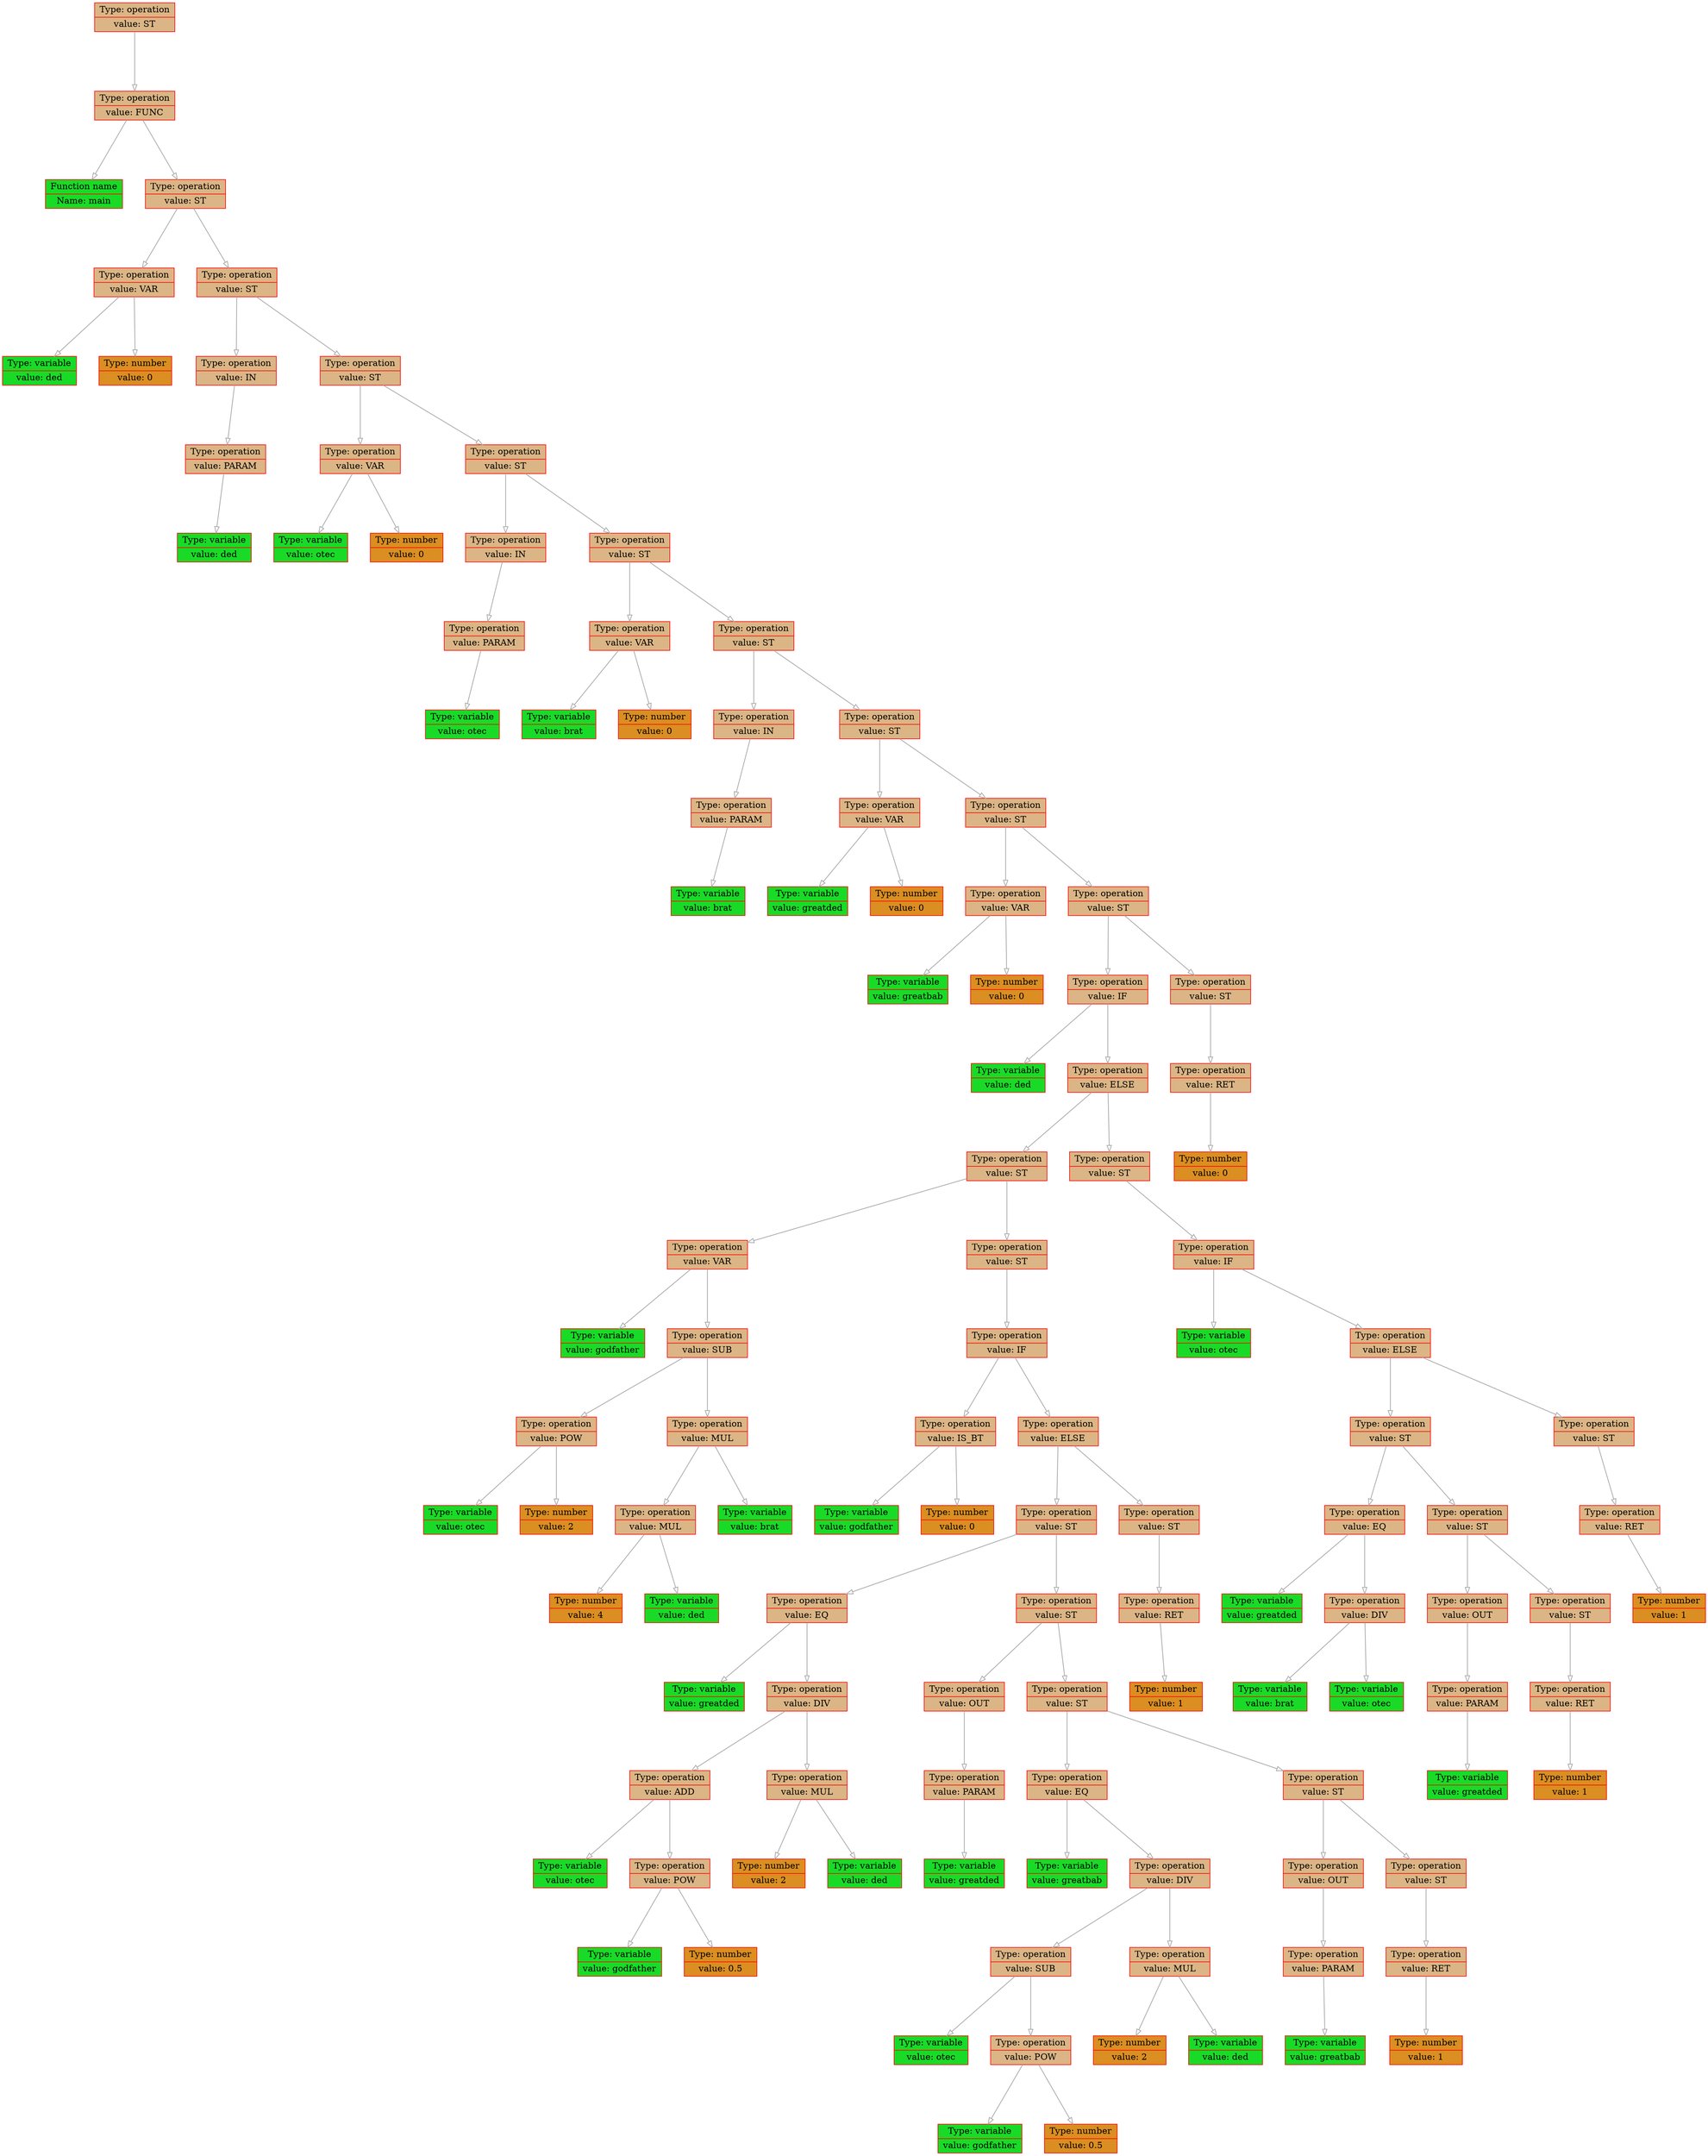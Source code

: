 
    digraph g {
        dpi      = 200;
        fontname = "Comic Sans MS";
        fontsize = 20;
        rankdir   =  TB;
        edge [color = darkgrey, arrowhead = onormal, arrowsize = 1, penwidth = 1.2]
        graph[fillcolor = lightgreen, ranksep = 1.3, nodesep = 0.5,
        style = "rounded, filled",color = green, penwidth = 2]

    Node000001ec66e4dcb0[shape=record, width=0.2, style="filled", color="red", fillcolor="#DBB585",label=" {Type: operation | value: ST}"] 
 
Node000001ec66e4e160[shape=record, width=0.2, style="filled", color="red", fillcolor="#DBB585",label=" {Type: operation | value: FUNC}"] 
 
Node000001ec66e41cc0[shape=record, width=0.2, style="filled", color="red", fillcolor="#19DB27",label=" {Function name | Name: main}"] 
 
Node000001ec66e4dd10[shape=record, width=0.2, style="filled", color="red", fillcolor="#DBB585",label=" {Type: operation | value: ST}"] 
 
Node000001ec66e41d50[shape=record, width=0.2, style="filled", color="red", fillcolor="#DBB585",label=" {Type: operation | value: VAR}"] 
 
Node000001ec66e41cf0[shape=record, width=0.2, style="filled", color="red", fillcolor="#19DB27",label=" {Type: variable | value: ded}"] 
 
Node000001ec66e41d20[shape=record, width=0.2, style="filled", color="red", fillcolor="#DB8E21",label=" {Type: number | value: 0}"] 
 
Node000001ec66e4e310[shape=record, width=0.2, style="filled", color="red", fillcolor="#DBB585",label=" {Type: operation | value: ST}"] 
 
Node000001ec66c95e80[shape=record, width=0.2, style="filled", color="red", fillcolor="#DBB585",label=" {Type: operation | value: IN}"] 
 
Node000001ec66e41db0[shape=record, width=0.2, style="filled", color="red", fillcolor="#DBB585",label=" {Type: operation | value: PARAM}"] 
 
Node000001ec66e41d80[shape=record, width=0.2, style="filled", color="red", fillcolor="#19DB27",label=" {Type: variable | value: ded}"] 
 
Node000001ec66e4e2e0[shape=record, width=0.2, style="filled", color="red", fillcolor="#DBB585",label=" {Type: operation | value: ST}"] 
 
Node000001ec66c95f10[shape=record, width=0.2, style="filled", color="red", fillcolor="#DBB585",label=" {Type: operation | value: VAR}"] 
 
Node000001ec66c95eb0[shape=record, width=0.2, style="filled", color="red", fillcolor="#19DB27",label=" {Type: variable | value: otec}"] 
 
Node000001ec66c95ee0[shape=record, width=0.2, style="filled", color="red", fillcolor="#DB8E21",label=" {Type: number | value: 0}"] 
 
Node000001ec66e4e040[shape=record, width=0.2, style="filled", color="red", fillcolor="#DBB585",label=" {Type: operation | value: ST}"] 
 
Node000001ec66c95fa0[shape=record, width=0.2, style="filled", color="red", fillcolor="#DBB585",label=" {Type: operation | value: IN}"] 
 
Node000001ec66c95f70[shape=record, width=0.2, style="filled", color="red", fillcolor="#DBB585",label=" {Type: operation | value: PARAM}"] 
 
Node000001ec66c95f40[shape=record, width=0.2, style="filled", color="red", fillcolor="#19DB27",label=" {Type: variable | value: otec}"] 
 
Node000001ec66e4e130[shape=record, width=0.2, style="filled", color="red", fillcolor="#DBB585",label=" {Type: operation | value: ST}"] 
 
Node000001ec66c96290[shape=record, width=0.2, style="filled", color="red", fillcolor="#DBB585",label=" {Type: operation | value: VAR}"] 
 
Node000001ec66c95fd0[shape=record, width=0.2, style="filled", color="red", fillcolor="#19DB27",label=" {Type: variable | value: brat}"] 
 
Node000001ec66c960b0[shape=record, width=0.2, style="filled", color="red", fillcolor="#DB8E21",label=" {Type: number | value: 0}"] 
 
Node000001ec66e4e1c0[shape=record, width=0.2, style="filled", color="red", fillcolor="#DBB585",label=" {Type: operation | value: ST}"] 
 
Node000001ec66c96350[shape=record, width=0.2, style="filled", color="red", fillcolor="#DBB585",label=" {Type: operation | value: IN}"] 
 
Node000001ec66c961a0[shape=record, width=0.2, style="filled", color="red", fillcolor="#DBB585",label=" {Type: operation | value: PARAM}"] 
 
Node000001ec66c96170[shape=record, width=0.2, style="filled", color="red", fillcolor="#19DB27",label=" {Type: variable | value: brat}"] 
 
Node000001ec66e4e250[shape=record, width=0.2, style="filled", color="red", fillcolor="#DBB585",label=" {Type: operation | value: ST}"] 
 
Node000001ec66c96140[shape=record, width=0.2, style="filled", color="red", fillcolor="#DBB585",label=" {Type: operation | value: VAR}"] 
 
Node000001ec66c963b0[shape=record, width=0.2, style="filled", color="red", fillcolor="#19DB27",label=" {Type: variable | value: greatded}"] 
 
Node000001ec66c96260[shape=record, width=0.2, style="filled", color="red", fillcolor="#DB8E21",label=" {Type: number | value: 0}"] 
 
Node000001ec66e4d530[shape=record, width=0.2, style="filled", color="red", fillcolor="#DBB585",label=" {Type: operation | value: ST}"] 
 
Node000001ec66c96230[shape=record, width=0.2, style="filled", color="red", fillcolor="#DBB585",label=" {Type: operation | value: VAR}"] 
 
Node000001ec66c96380[shape=record, width=0.2, style="filled", color="red", fillcolor="#19DB27",label=" {Type: variable | value: greatbab}"] 
 
Node000001ec66c962c0[shape=record, width=0.2, style="filled", color="red", fillcolor="#DB8E21",label=" {Type: number | value: 0}"] 
 
Node000001ec66e4db60[shape=record, width=0.2, style="filled", color="red", fillcolor="#DBB585",label=" {Type: operation | value: ST}"] 
 
Node000001ec66e4db00[shape=record, width=0.2, style="filled", color="red", fillcolor="#DBB585",label=" {Type: operation | value: IF}"] 
 
Node000001ec66c96050[shape=record, width=0.2, style="filled", color="red", fillcolor="#19DB27",label=" {Type: variable | value: ded}"] 
 
Node000001ec66e4d950[shape=record, width=0.2, style="filled", color="red", fillcolor="#DBB585",label=" {Type: operation | value: ELSE}"] 
 
Node000001ec66e4d560[shape=record, width=0.2, style="filled", color="red", fillcolor="#DBB585",label=" {Type: operation | value: ST}"] 
 
Node000001ec66c96760[shape=record, width=0.2, style="filled", color="red", fillcolor="#DBB585",label=" {Type: operation | value: VAR}"] 
 
Node000001ec66c962f0[shape=record, width=0.2, style="filled", color="red", fillcolor="#19DB27",label=" {Type: variable | value: godfather}"] 
 
Node000001ec66c96820[shape=record, width=0.2, style="filled", color="red", fillcolor="#DBB585",label=" {Type: operation | value: SUB}"] 
 
Node000001ec66c96320[shape=record, width=0.2, style="filled", color="red", fillcolor="#DBB585",label=" {Type: operation | value: POW}"] 
 
Node000001ec66c961d0[shape=record, width=0.2, style="filled", color="red", fillcolor="#19DB27",label=" {Type: variable | value: otec}"] 
 
Node000001ec66c96080[shape=record, width=0.2, style="filled", color="red", fillcolor="#DB8E21",label=" {Type: number | value: 2}"] 
 
Node000001ec66c96700[shape=record, width=0.2, style="filled", color="red", fillcolor="#DBB585",label=" {Type: operation | value: MUL}"] 
 
Node000001ec66c96200[shape=record, width=0.2, style="filled", color="red", fillcolor="#DBB585",label=" {Type: operation | value: MUL}"] 
 
Node000001ec66c960e0[shape=record, width=0.2, style="filled", color="red", fillcolor="#DB8E21",label=" {Type: number | value: 4}"] 
 
Node000001ec66c96110[shape=record, width=0.2, style="filled", color="red", fillcolor="#19DB27",label=" {Type: variable | value: ded}"] 
 
Node000001ec66c967c0[shape=record, width=0.2, style="filled", color="red", fillcolor="#19DB27",label=" {Type: variable | value: brat}"] 
 
Node000001ec66e4d8f0[shape=record, width=0.2, style="filled", color="red", fillcolor="#DBB585",label=" {Type: operation | value: ST}"] 
 
Node000001ec66e4d800[shape=record, width=0.2, style="filled", color="red", fillcolor="#DBB585",label=" {Type: operation | value: IF}"] 
 
Node000001ec66c96be0[shape=record, width=0.2, style="filled", color="red", fillcolor="#DBB585",label=" {Type: operation | value: IS_BT}"] 
 
Node000001ec66c96940[shape=record, width=0.2, style="filled", color="red", fillcolor="#19DB27",label=" {Type: variable | value: godfather}"] 
 
Node000001ec66c96a00[shape=record, width=0.2, style="filled", color="red", fillcolor="#DB8E21",label=" {Type: number | value: 0}"] 
 
Node000001ec66e4d980[shape=record, width=0.2, style="filled", color="red", fillcolor="#DBB585",label=" {Type: operation | value: ELSE}"] 
 
Node000001ec66e4d680[shape=record, width=0.2, style="filled", color="red", fillcolor="#DBB585",label=" {Type: operation | value: ST}"] 
 
Node000001ec66c965b0[shape=record, width=0.2, style="filled", color="red", fillcolor="#DBB585",label=" {Type: operation | value: EQ}"] 
 
Node000001ec66c96580[shape=record, width=0.2, style="filled", color="red", fillcolor="#19DB27",label=" {Type: variable | value: greatded}"] 
 
Node000001ec66c967f0[shape=record, width=0.2, style="filled", color="red", fillcolor="#DBB585",label=" {Type: operation | value: DIV}"] 
 
Node000001ec66c966d0[shape=record, width=0.2, style="filled", color="red", fillcolor="#DBB585",label=" {Type: operation | value: ADD}"] 
 
Node000001ec66c96850[shape=record, width=0.2, style="filled", color="red", fillcolor="#19DB27",label=" {Type: variable | value: otec}"] 
 
Node000001ec66c96610[shape=record, width=0.2, style="filled", color="red", fillcolor="#DBB585",label=" {Type: operation | value: POW}"] 
 
Node000001ec66c96460[shape=record, width=0.2, style="filled", color="red", fillcolor="#19DB27",label=" {Type: variable | value: godfather}"] 
 
Node000001ec66c96910[shape=record, width=0.2, style="filled", color="red", fillcolor="#DB8E21",label=" {Type: number | value: 0.5}"] 
 
Node000001ec66c96730[shape=record, width=0.2, style="filled", color="red", fillcolor="#DBB585",label=" {Type: operation | value: MUL}"] 
 
Node000001ec66c96970[shape=record, width=0.2, style="filled", color="red", fillcolor="#DB8E21",label=" {Type: number | value: 2}"] 
 
Node000001ec66c96670[shape=record, width=0.2, style="filled", color="red", fillcolor="#19DB27",label=" {Type: variable | value: ded}"] 
 
Node000001ec66e4d710[shape=record, width=0.2, style="filled", color="red", fillcolor="#DBB585",label=" {Type: operation | value: ST}"] 
 
Node000001ec66c96bb0[shape=record, width=0.2, style="filled", color="red", fillcolor="#DBB585",label=" {Type: operation | value: OUT}"] 
 
Node000001ec66c969a0[shape=record, width=0.2, style="filled", color="red", fillcolor="#DBB585",label=" {Type: operation | value: PARAM}"] 
 
Node000001ec66c96b80[shape=record, width=0.2, style="filled", color="red", fillcolor="#19DB27",label=" {Type: variable | value: greatded}"] 
 
Node000001ec66e4db90[shape=record, width=0.2, style="filled", color="red", fillcolor="#DBB585",label=" {Type: operation | value: ST}"] 
 
Node000001ec66c96b20[shape=record, width=0.2, style="filled", color="red", fillcolor="#DBB585",label=" {Type: operation | value: EQ}"] 
 
Node000001ec66c96a30[shape=record, width=0.2, style="filled", color="red", fillcolor="#19DB27",label=" {Type: variable | value: greatbab}"] 
 
Node000001ec66c968e0[shape=record, width=0.2, style="filled", color="red", fillcolor="#DBB585",label=" {Type: operation | value: DIV}"] 
 
Node000001ec66c96520[shape=record, width=0.2, style="filled", color="red", fillcolor="#DBB585",label=" {Type: operation | value: SUB}"] 
 
Node000001ec66c969d0[shape=record, width=0.2, style="filled", color="red", fillcolor="#19DB27",label=" {Type: variable | value: otec}"] 
 
Node000001ec66c96a90[shape=record, width=0.2, style="filled", color="red", fillcolor="#DBB585",label=" {Type: operation | value: POW}"] 
 
Node000001ec66c965e0[shape=record, width=0.2, style="filled", color="red", fillcolor="#19DB27",label=" {Type: variable | value: godfather}"] 
 
Node000001ec66c964f0[shape=record, width=0.2, style="filled", color="red", fillcolor="#DB8E21",label=" {Type: number | value: 0.5}"] 
 
Node000001ec66c966a0[shape=record, width=0.2, style="filled", color="red", fillcolor="#DBB585",label=" {Type: operation | value: MUL}"] 
 
Node000001ec66c968b0[shape=record, width=0.2, style="filled", color="red", fillcolor="#DB8E21",label=" {Type: number | value: 2}"] 
 
Node000001ec66c96af0[shape=record, width=0.2, style="filled", color="red", fillcolor="#19DB27",label=" {Type: variable | value: ded}"] 
 
Node000001ec66e4d590[shape=record, width=0.2, style="filled", color="red", fillcolor="#DBB585",label=" {Type: operation | value: ST}"] 
 
Node000001ec66c96790[shape=record, width=0.2, style="filled", color="red", fillcolor="#DBB585",label=" {Type: operation | value: OUT}"] 
 
Node000001ec66c96a60[shape=record, width=0.2, style="filled", color="red", fillcolor="#DBB585",label=" {Type: operation | value: PARAM}"] 
 
Node000001ec66c96550[shape=record, width=0.2, style="filled", color="red", fillcolor="#19DB27",label=" {Type: variable | value: greatbab}"] 
 
Node000001ec66e4d9b0[shape=record, width=0.2, style="filled", color="red", fillcolor="#DBB585",label=" {Type: operation | value: ST}"] 
 
Node000001ec66c96b50[shape=record, width=0.2, style="filled", color="red", fillcolor="#DBB585",label=" {Type: operation | value: RET}"] 
 
Node000001ec66c96ac0[shape=record, width=0.2, style="filled", color="red", fillcolor="#DB8E21",label=" {Type: number | value: 1}"] 
 
Node000001ec66e4d740[shape=record, width=0.2, style="filled", color="red", fillcolor="#DBB585",label=" {Type: operation | value: ST}"] 
 
Node000001ec66e4d6b0[shape=record, width=0.2, style="filled", color="red", fillcolor="#DBB585",label=" {Type: operation | value: RET}"] 
 
Node000001ec66e4dbc0[shape=record, width=0.2, style="filled", color="red", fillcolor="#DB8E21",label=" {Type: number | value: 1}"] 
 
Node000001ec66e4dad0[shape=record, width=0.2, style="filled", color="red", fillcolor="#DBB585",label=" {Type: operation | value: ST}"] 
 
Node000001ec66e4d4d0[shape=record, width=0.2, style="filled", color="red", fillcolor="#DBB585",label=" {Type: operation | value: IF}"] 
 
Node000001ec66e4d830[shape=record, width=0.2, style="filled", color="red", fillcolor="#19DB27",label=" {Type: variable | value: otec}"] 
 
Node000001ec66e4d9e0[shape=record, width=0.2, style="filled", color="red", fillcolor="#DBB585",label=" {Type: operation | value: ELSE}"] 
 
Node000001ec66e4d8c0[shape=record, width=0.2, style="filled", color="red", fillcolor="#DBB585",label=" {Type: operation | value: ST}"] 
 
Node000001ec66e4da70[shape=record, width=0.2, style="filled", color="red", fillcolor="#DBB585",label=" {Type: operation | value: EQ}"] 
 
Node000001ec66e4d920[shape=record, width=0.2, style="filled", color="red", fillcolor="#19DB27",label=" {Type: variable | value: greatded}"] 
 
Node000001ec66e4da40[shape=record, width=0.2, style="filled", color="red", fillcolor="#DBB585",label=" {Type: operation | value: DIV}"] 
 
Node000001ec66e4da10[shape=record, width=0.2, style="filled", color="red", fillcolor="#19DB27",label=" {Type: variable | value: brat}"] 
 
Node000001ec66e4d5f0[shape=record, width=0.2, style="filled", color="red", fillcolor="#19DB27",label=" {Type: variable | value: otec}"] 
 
Node000001ec66e4d7d0[shape=record, width=0.2, style="filled", color="red", fillcolor="#DBB585",label=" {Type: operation | value: ST}"] 
 
Node000001ec66e4d5c0[shape=record, width=0.2, style="filled", color="red", fillcolor="#DBB585",label=" {Type: operation | value: OUT}"] 
 
Node000001ec66e4d6e0[shape=record, width=0.2, style="filled", color="red", fillcolor="#DBB585",label=" {Type: operation | value: PARAM}"] 
 
Node000001ec66e4d890[shape=record, width=0.2, style="filled", color="red", fillcolor="#19DB27",label=" {Type: variable | value: greatded}"] 
 
Node000001ec66e4d7a0[shape=record, width=0.2, style="filled", color="red", fillcolor="#DBB585",label=" {Type: operation | value: ST}"] 
 
Node000001ec66e4d770[shape=record, width=0.2, style="filled", color="red", fillcolor="#DBB585",label=" {Type: operation | value: RET}"] 
 
Node000001ec66e4d860[shape=record, width=0.2, style="filled", color="red", fillcolor="#DB8E21",label=" {Type: number | value: 1}"] 
 
Node000001ec66e4d470[shape=record, width=0.2, style="filled", color="red", fillcolor="#DBB585",label=" {Type: operation | value: ST}"] 
 
Node000001ec66e4daa0[shape=record, width=0.2, style="filled", color="red", fillcolor="#DBB585",label=" {Type: operation | value: RET}"] 
 
Node000001ec66e4d620[shape=record, width=0.2, style="filled", color="red", fillcolor="#DB8E21",label=" {Type: number | value: 1}"] 
 
Node000001ec66e4d500[shape=record, width=0.2, style="filled", color="red", fillcolor="#DBB585",label=" {Type: operation | value: ST}"] 
 
Node000001ec66e4d650[shape=record, width=0.2, style="filled", color="red", fillcolor="#DBB585",label=" {Type: operation | value: RET}"] 
 
Node000001ec66e4db30[shape=record, width=0.2, style="filled", color="red", fillcolor="#DB8E21",label=" {Type: number | value: 0}"] 
 
Node000001ec66e4dcb0->Node000001ec66e4e160
Node000001ec66e4e160->Node000001ec66e41cc0
Node000001ec66e4e160->Node000001ec66e4dd10
Node000001ec66e4dd10->Node000001ec66e41d50
Node000001ec66e41d50->Node000001ec66e41cf0
Node000001ec66e41d50->Node000001ec66e41d20
Node000001ec66e4dd10->Node000001ec66e4e310
Node000001ec66e4e310->Node000001ec66c95e80
Node000001ec66c95e80->Node000001ec66e41db0
Node000001ec66e41db0->Node000001ec66e41d80
Node000001ec66e4e310->Node000001ec66e4e2e0
Node000001ec66e4e2e0->Node000001ec66c95f10
Node000001ec66c95f10->Node000001ec66c95eb0
Node000001ec66c95f10->Node000001ec66c95ee0
Node000001ec66e4e2e0->Node000001ec66e4e040
Node000001ec66e4e040->Node000001ec66c95fa0
Node000001ec66c95fa0->Node000001ec66c95f70
Node000001ec66c95f70->Node000001ec66c95f40
Node000001ec66e4e040->Node000001ec66e4e130
Node000001ec66e4e130->Node000001ec66c96290
Node000001ec66c96290->Node000001ec66c95fd0
Node000001ec66c96290->Node000001ec66c960b0
Node000001ec66e4e130->Node000001ec66e4e1c0
Node000001ec66e4e1c0->Node000001ec66c96350
Node000001ec66c96350->Node000001ec66c961a0
Node000001ec66c961a0->Node000001ec66c96170
Node000001ec66e4e1c0->Node000001ec66e4e250
Node000001ec66e4e250->Node000001ec66c96140
Node000001ec66c96140->Node000001ec66c963b0
Node000001ec66c96140->Node000001ec66c96260
Node000001ec66e4e250->Node000001ec66e4d530
Node000001ec66e4d530->Node000001ec66c96230
Node000001ec66c96230->Node000001ec66c96380
Node000001ec66c96230->Node000001ec66c962c0
Node000001ec66e4d530->Node000001ec66e4db60
Node000001ec66e4db60->Node000001ec66e4db00
Node000001ec66e4db00->Node000001ec66c96050
Node000001ec66e4db00->Node000001ec66e4d950
Node000001ec66e4d950->Node000001ec66e4d560
Node000001ec66e4d560->Node000001ec66c96760
Node000001ec66c96760->Node000001ec66c962f0
Node000001ec66c96760->Node000001ec66c96820
Node000001ec66c96820->Node000001ec66c96320
Node000001ec66c96320->Node000001ec66c961d0
Node000001ec66c96320->Node000001ec66c96080
Node000001ec66c96820->Node000001ec66c96700
Node000001ec66c96700->Node000001ec66c96200
Node000001ec66c96200->Node000001ec66c960e0
Node000001ec66c96200->Node000001ec66c96110
Node000001ec66c96700->Node000001ec66c967c0
Node000001ec66e4d560->Node000001ec66e4d8f0
Node000001ec66e4d8f0->Node000001ec66e4d800
Node000001ec66e4d800->Node000001ec66c96be0
Node000001ec66c96be0->Node000001ec66c96940
Node000001ec66c96be0->Node000001ec66c96a00
Node000001ec66e4d800->Node000001ec66e4d980
Node000001ec66e4d980->Node000001ec66e4d680
Node000001ec66e4d680->Node000001ec66c965b0
Node000001ec66c965b0->Node000001ec66c96580
Node000001ec66c965b0->Node000001ec66c967f0
Node000001ec66c967f0->Node000001ec66c966d0
Node000001ec66c966d0->Node000001ec66c96850
Node000001ec66c966d0->Node000001ec66c96610
Node000001ec66c96610->Node000001ec66c96460
Node000001ec66c96610->Node000001ec66c96910
Node000001ec66c967f0->Node000001ec66c96730
Node000001ec66c96730->Node000001ec66c96970
Node000001ec66c96730->Node000001ec66c96670
Node000001ec66e4d680->Node000001ec66e4d710
Node000001ec66e4d710->Node000001ec66c96bb0
Node000001ec66c96bb0->Node000001ec66c969a0
Node000001ec66c969a0->Node000001ec66c96b80
Node000001ec66e4d710->Node000001ec66e4db90
Node000001ec66e4db90->Node000001ec66c96b20
Node000001ec66c96b20->Node000001ec66c96a30
Node000001ec66c96b20->Node000001ec66c968e0
Node000001ec66c968e0->Node000001ec66c96520
Node000001ec66c96520->Node000001ec66c969d0
Node000001ec66c96520->Node000001ec66c96a90
Node000001ec66c96a90->Node000001ec66c965e0
Node000001ec66c96a90->Node000001ec66c964f0
Node000001ec66c968e0->Node000001ec66c966a0
Node000001ec66c966a0->Node000001ec66c968b0
Node000001ec66c966a0->Node000001ec66c96af0
Node000001ec66e4db90->Node000001ec66e4d590
Node000001ec66e4d590->Node000001ec66c96790
Node000001ec66c96790->Node000001ec66c96a60
Node000001ec66c96a60->Node000001ec66c96550
Node000001ec66e4d590->Node000001ec66e4d9b0
Node000001ec66e4d9b0->Node000001ec66c96b50
Node000001ec66c96b50->Node000001ec66c96ac0
Node000001ec66e4d980->Node000001ec66e4d740
Node000001ec66e4d740->Node000001ec66e4d6b0
Node000001ec66e4d6b0->Node000001ec66e4dbc0
Node000001ec66e4d950->Node000001ec66e4dad0
Node000001ec66e4dad0->Node000001ec66e4d4d0
Node000001ec66e4d4d0->Node000001ec66e4d830
Node000001ec66e4d4d0->Node000001ec66e4d9e0
Node000001ec66e4d9e0->Node000001ec66e4d8c0
Node000001ec66e4d8c0->Node000001ec66e4da70
Node000001ec66e4da70->Node000001ec66e4d920
Node000001ec66e4da70->Node000001ec66e4da40
Node000001ec66e4da40->Node000001ec66e4da10
Node000001ec66e4da40->Node000001ec66e4d5f0
Node000001ec66e4d8c0->Node000001ec66e4d7d0
Node000001ec66e4d7d0->Node000001ec66e4d5c0
Node000001ec66e4d5c0->Node000001ec66e4d6e0
Node000001ec66e4d6e0->Node000001ec66e4d890
Node000001ec66e4d7d0->Node000001ec66e4d7a0
Node000001ec66e4d7a0->Node000001ec66e4d770
Node000001ec66e4d770->Node000001ec66e4d860
Node000001ec66e4d9e0->Node000001ec66e4d470
Node000001ec66e4d470->Node000001ec66e4daa0
Node000001ec66e4daa0->Node000001ec66e4d620
Node000001ec66e4db60->Node000001ec66e4d500
Node000001ec66e4d500->Node000001ec66e4d650
Node000001ec66e4d650->Node000001ec66e4db30
}
